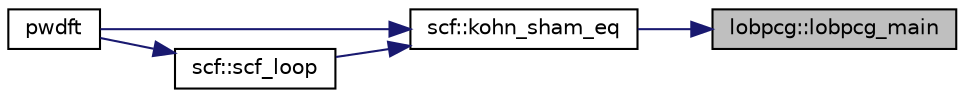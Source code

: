 digraph "lobpcg::lobpcg_main"
{
 // LATEX_PDF_SIZE
  edge [fontname="Helvetica",fontsize="10",labelfontname="Helvetica",labelfontsize="10"];
  node [fontname="Helvetica",fontsize="10",shape=record];
  rankdir="RL";
  Node1 [label="lobpcg::lobpcg_main",height=0.2,width=0.4,color="black", fillcolor="grey75", style="filled", fontcolor="black",tooltip=" "];
  Node1 -> Node2 [dir="back",color="midnightblue",fontsize="10",style="solid",fontname="Helvetica"];
  Node2 [label="scf::kohn_sham_eq",height=0.2,width=0.4,color="black", fillcolor="white", style="filled",URL="$namespacescf.html#a80161e4666bf654ff41c0ad5510f0641",tooltip=" "];
  Node2 -> Node3 [dir="back",color="midnightblue",fontsize="10",style="solid",fontname="Helvetica"];
  Node3 [label="pwdft",height=0.2,width=0.4,color="black", fillcolor="white", style="filled",URL="$pwdft_8_f90.html#a676d884bb05028d628a63337b149182e",tooltip=" "];
  Node2 -> Node4 [dir="back",color="midnightblue",fontsize="10",style="solid",fontname="Helvetica"];
  Node4 [label="scf::scf_loop",height=0.2,width=0.4,color="black", fillcolor="white", style="filled",URL="$namespacescf.html#ab2a6afb38024f53beb2371ef1d7163a1",tooltip=" "];
  Node4 -> Node3 [dir="back",color="midnightblue",fontsize="10",style="solid",fontname="Helvetica"];
}
